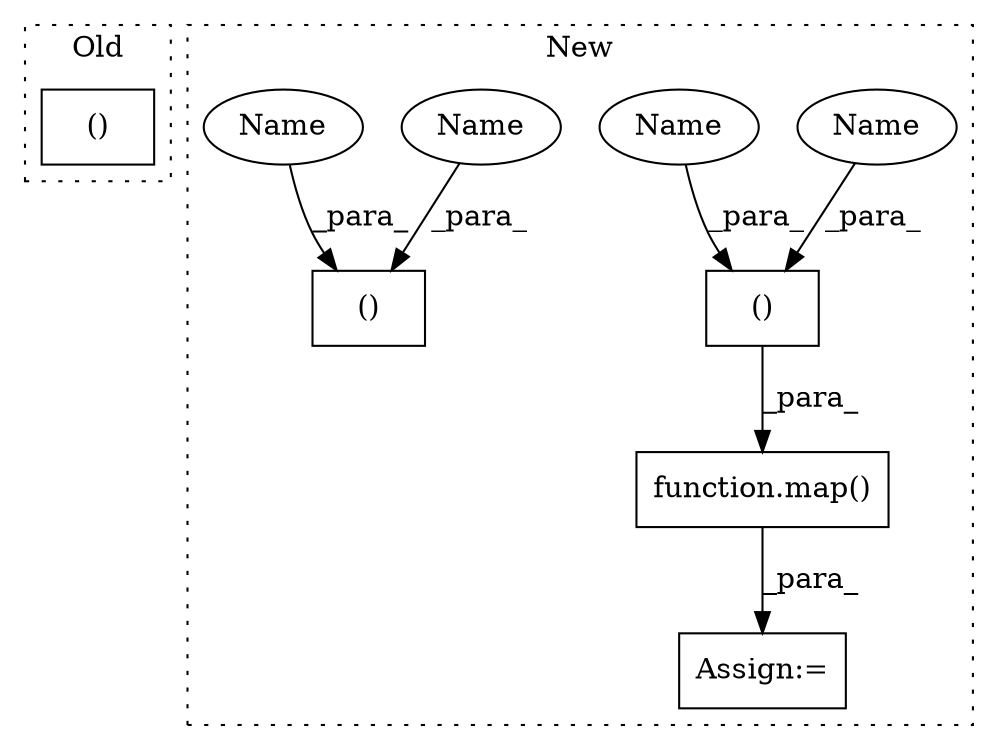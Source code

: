 digraph G {
subgraph cluster0 {
1 [label="()" a="54" s="3428" l="3" shape="box"];
label = "Old";
style="dotted";
}
subgraph cluster1 {
2 [label="function.map()" a="75" s="4873,4949" l="4,1" shape="box"];
3 [label="()" a="54" s="4922" l="6" shape="box"];
4 [label="Assign:=" a="68" s="4864" l="9" shape="box"];
5 [label="()" a="54" s="4864" l="6" shape="box"];
6 [label="Name" a="87" s="4927" l="1" shape="ellipse"];
7 [label="Name" a="87" s="4869" l="1" shape="ellipse"];
8 [label="Name" a="87" s="4924" l="1" shape="ellipse"];
9 [label="Name" a="87" s="4866" l="1" shape="ellipse"];
label = "New";
style="dotted";
}
2 -> 4 [label="_para_"];
3 -> 2 [label="_para_"];
6 -> 3 [label="_para_"];
7 -> 5 [label="_para_"];
8 -> 3 [label="_para_"];
9 -> 5 [label="_para_"];
}